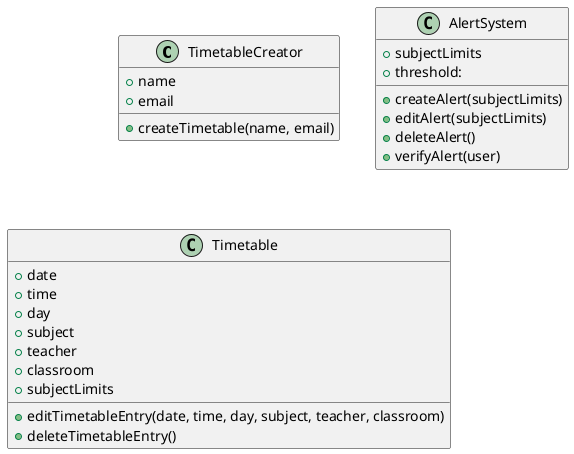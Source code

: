 @startuml timetable

class TimetableCreator {
    + name
    + email
    + createTimetable(name, email)
}

class AlertSystem {
    + subjectLimits
    + threshold: 
	'(Maximum number of subjects per week)'
    + createAlert(subjectLimits)
    + editAlert(subjectLimits)
    + deleteAlert()
    + verifyAlert(user)
}

class Timetable {
    + date
    + time
    + day
    + subject
    + teacher
    + classroom
    + subjectLimits
    + editTimetableEntry(date, time, day, subject, teacher, classroom)
    + deleteTimetableEntry()
}

@enduml
